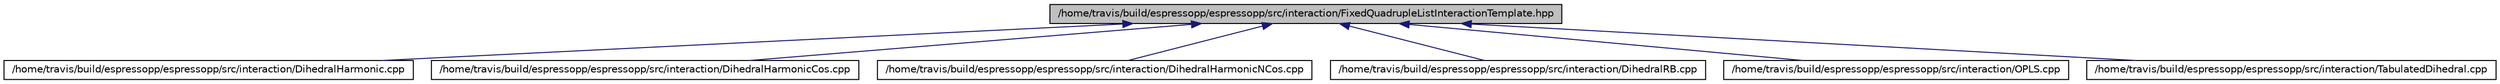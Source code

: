 digraph G
{
  edge [fontname="Helvetica",fontsize="10",labelfontname="Helvetica",labelfontsize="10"];
  node [fontname="Helvetica",fontsize="10",shape=record];
  Node1 [label="/home/travis/build/espressopp/espressopp/src/interaction/FixedQuadrupleListInteractionTemplate.hpp",height=0.2,width=0.4,color="black", fillcolor="grey75", style="filled" fontcolor="black"];
  Node1 -> Node2 [dir="back",color="midnightblue",fontsize="10",style="solid",fontname="Helvetica"];
  Node2 [label="/home/travis/build/espressopp/espressopp/src/interaction/DihedralHarmonic.cpp",height=0.2,width=0.4,color="black", fillcolor="white", style="filled",URL="$DihedralHarmonic_8cpp.html"];
  Node1 -> Node3 [dir="back",color="midnightblue",fontsize="10",style="solid",fontname="Helvetica"];
  Node3 [label="/home/travis/build/espressopp/espressopp/src/interaction/DihedralHarmonicCos.cpp",height=0.2,width=0.4,color="black", fillcolor="white", style="filled",URL="$DihedralHarmonicCos_8cpp.html"];
  Node1 -> Node4 [dir="back",color="midnightblue",fontsize="10",style="solid",fontname="Helvetica"];
  Node4 [label="/home/travis/build/espressopp/espressopp/src/interaction/DihedralHarmonicNCos.cpp",height=0.2,width=0.4,color="black", fillcolor="white", style="filled",URL="$DihedralHarmonicNCos_8cpp.html"];
  Node1 -> Node5 [dir="back",color="midnightblue",fontsize="10",style="solid",fontname="Helvetica"];
  Node5 [label="/home/travis/build/espressopp/espressopp/src/interaction/DihedralRB.cpp",height=0.2,width=0.4,color="black", fillcolor="white", style="filled",URL="$DihedralRB_8cpp.html"];
  Node1 -> Node6 [dir="back",color="midnightblue",fontsize="10",style="solid",fontname="Helvetica"];
  Node6 [label="/home/travis/build/espressopp/espressopp/src/interaction/OPLS.cpp",height=0.2,width=0.4,color="black", fillcolor="white", style="filled",URL="$OPLS_8cpp.html"];
  Node1 -> Node7 [dir="back",color="midnightblue",fontsize="10",style="solid",fontname="Helvetica"];
  Node7 [label="/home/travis/build/espressopp/espressopp/src/interaction/TabulatedDihedral.cpp",height=0.2,width=0.4,color="black", fillcolor="white", style="filled",URL="$TabulatedDihedral_8cpp.html"];
}
